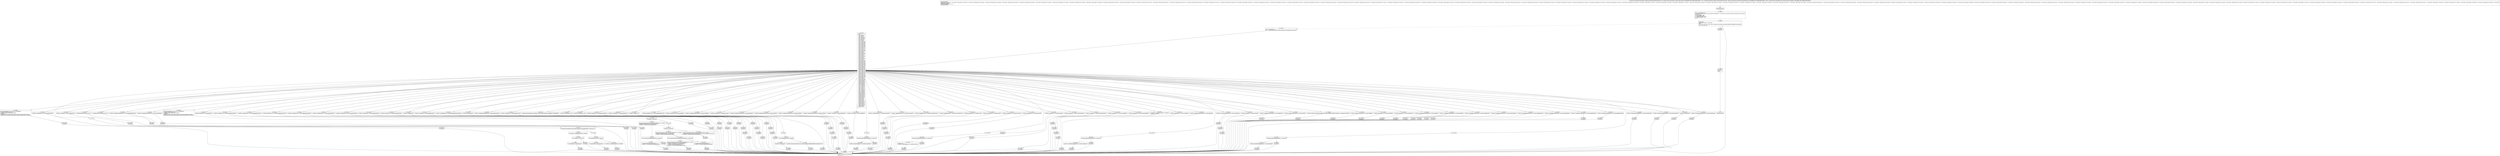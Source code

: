 digraph "CFG forandroidx.constraintlayout.widget.ConstraintSet.populateOverride(Landroid\/content\/Context;Landroidx\/constraintlayout\/widget\/ConstraintSet$Constraint;Landroid\/content\/res\/TypedArray;)V" {
Node_213 [shape=record,label="{213\:\ ?|MTH_ENTER_BLOCK\l}"];
Node_215 [shape=record,label="{215\:\ 0x0000|int r2 = r18.getIndexCount()\landroidx.constraintlayout.widget.ConstraintSet$Constraint$Delta r3 = new androidx.constraintlayout.widget.ConstraintSet.Constraint.Delta()\lr17.mDelta = r3\lr17.motion.mApply = false\lr17.layout.mApply = false\lr17.propertySet.mApply = false\lr17.transform.mApply = false\lr4 = 0\l}"];
Node_216 [shape=record,label="{216\:\ 0x0021|LOOP_START\lLOOP:0: B:216:0x0021\-\>B:330:0x05b1\lPHI: r4 \l  PHI: (r4v5 'i' int) = (r4v4 'i' int), (r4v6 'i' int) binds: [B:215:0x0000, B:330:0x05b1] A[DONT_GENERATE, DONT_INLINE]\l|if (r4 \>= r2) goto L210\l}"];
Node_217 [shape=record,label="{217\:\ 0x0023|int r6 = r18.getIndex(r4)\lint r7 = androidx.constraintlayout.widget.ConstraintSet.overrideMapToConstant.get(r6)\l}"];
Node_218 [shape=record,label="{218\:\ 0x003a|switch(r7) \{\l    case 2: goto L208;\l    case 3: goto L5;\l    case 4: goto L5;\l    case 5: goto L206;\l    case 6: goto L204;\l    case 7: goto L202;\l    case 8: goto L197;\l    case 9: goto L5;\l    case 10: goto L5;\l    case 11: goto L195;\l    case 12: goto L193;\l    case 13: goto L191;\l    case 14: goto L189;\l    case 15: goto L187;\l    case 16: goto L185;\l    case 17: goto L183;\l    case 18: goto L181;\l    case 19: goto L179;\l    case 20: goto L177;\l    case 21: goto L175;\l    case 22: goto L173;\l    case 23: goto L171;\l    case 24: goto L169;\l    case 25: goto L5;\l    case 26: goto L5;\l    case 27: goto L167;\l    case 28: goto L165;\l    case 29: goto L5;\l    case 30: goto L5;\l    case 31: goto L160;\l    case 32: goto L5;\l    case 33: goto L5;\l    case 34: goto L158;\l    case 35: goto L5;\l    case 36: goto L5;\l    case 37: goto L156;\l    case 38: goto L154;\l    case 39: goto L152;\l    case 40: goto L150;\l    case 41: goto L148;\l    case 42: goto L146;\l    case 43: goto L144;\l    case 44: goto L139;\l    case 45: goto L137;\l    case 46: goto L135;\l    case 47: goto L133;\l    case 48: goto L131;\l    case 49: goto L129;\l    case 50: goto L127;\l    case 51: goto L125;\l    case 52: goto L123;\l    case 53: goto L118;\l    case 54: goto L116;\l    case 55: goto L114;\l    case 56: goto L112;\l    case 57: goto L110;\l    case 58: goto L108;\l    case 59: goto L106;\l    case 60: goto L104;\l    case 61: goto L5;\l    case 62: goto L102;\l    case 63: goto L100;\l    case 64: goto L98;\l    case 65: goto L92;\l    case 66: goto L90;\l    case 67: goto L88;\l    case 68: goto L86;\l    case 69: goto L84;\l    case 70: goto L82;\l    case 71: goto L80;\l    case 72: goto L78;\l    case 73: goto L76;\l    case 74: goto L74;\l    case 75: goto L72;\l    case 76: goto L70;\l    case 77: goto L68;\l    case 78: goto L66;\l    case 79: goto L64;\l    case 80: goto L62;\l    case 81: goto L60;\l    case 82: goto L58;\l    case 83: goto L56;\l    case 84: goto L54;\l    case 85: goto L52;\l    case 86: goto L35;\l    case 87: goto L33;\l    case 88: goto L5;\l    case 89: goto L5;\l    case 90: goto L5;\l    case 91: goto L5;\l    case 92: goto L5;\l    case 93: goto L31;\l    case 94: goto L29;\l    case 95: goto L27;\l    case 96: goto L25;\l    case 97: goto L23;\l    case 98: goto L10;\l    case 99: goto L8;\l    default: goto L5;\l\}\l}"];
Node_219 [shape=record,label="{219\:\ 0x003d|java.lang.StringBuilder r8 = new java.lang.StringBuilder()\lr8.append(\"Unknown attribute 0x\")\lr8.append(java.lang.Integer.toHexString(r6))\lr8.append(\"   \")\lr8.append(androidx.constraintlayout.widget.ConstraintSet.mapToConstant.get(r6))\landroid.util.Log.w(androidx.constraintlayout.widget.ConstraintSet.TAG, r8.toString())\l}"];
Node_334 [shape=record,label="{334\:\ 0x05b1|SYNTHETIC\l}"];
Node_330 [shape=record,label="{330\:\ 0x05b1|LOOP_END\lLOOP:0: B:216:0x0021\-\>B:330:0x05b1\l|int r4 = r4 + 1\l}"];
Node_220 [shape=record,label="{220\:\ 0x0063|r3.add(99, r18.getBoolean(r6, r17.layout.guidelineUseRtl))\l}"];
Node_335 [shape=record,label="{335\:\ 0x05b1|SYNTHETIC\l}"];
Node_221 [shape=record,label="{221\:\ 0x0072}"];
Node_222 [shape=record,label="{222\:\ 0x0074|if (androidx.constraintlayout.motion.widget.MotionLayout.IS_IN_EDIT_MODE == false) goto L17\l}"];
Node_223 [shape=record,label="{223\:\ 0x0076|r17.mViewId = r18.getResourceId(r6, r17.mViewId)\l}"];
Node_224 [shape=record,label="{224\:\ 0x0080|if (r17.mViewId != (\-1)) goto L16\l}"];
Node_225 [shape=record,label="{225\:\ 0x0082|r17.mTargetString = r18.getString(r6)\l}"];
Node_337 [shape=record,label="{337\:\ 0x05b1|SYNTHETIC\l}"];
Node_336 [shape=record,label="{336\:\ 0x05b1|SYNTHETIC\l}"];
Node_226 [shape=record,label="{226\:\ 0x008a}"];
Node_227 [shape=record,label="{227\:\ 0x0090|if (r18.peekValue(r6).type != 3) goto L21\l}"];
Node_228 [shape=record,label="{228\:\ 0x0092|r17.mTargetString = r18.getString(r6)\l}"];
Node_338 [shape=record,label="{338\:\ 0x05b1|SYNTHETIC\l}"];
Node_229 [shape=record,label="{229\:\ 0x009a|r17.mViewId = r18.getResourceId(r6, r17.mViewId)\l}"];
Node_339 [shape=record,label="{339\:\ 0x05b1|SYNTHETIC\l}"];
Node_230 [shape=record,label="{230\:\ 0x00a4|r3.add(97, r18.getInt(r6, r17.layout.mWrapBehavior))\l}"];
Node_340 [shape=record,label="{340\:\ 0x05b1|SYNTHETIC\l}"];
Node_231 [shape=record,label="{231\:\ 0x00b3|parseDimensionConstraints(r3, r18, r6, 1)\l}"];
Node_341 [shape=record,label="{341\:\ 0x05b1|SYNTHETIC\l}"];
Node_232 [shape=record,label="{232\:\ 0x00b8|parseDimensionConstraints(r3, r18, r6, 0)\l}"];
Node_342 [shape=record,label="{342\:\ 0x05b1|SYNTHETIC\l}"];
Node_233 [shape=record,label="{233\:\ 0x00bd|r3.add(94, r18.getDimensionPixelSize(r6, r17.layout.goneBaselineMargin))\l}"];
Node_343 [shape=record,label="{343\:\ 0x05b1|SYNTHETIC\l}"];
Node_234 [shape=record,label="{234\:\ 0x00cc|r3.add(93, r18.getDimensionPixelSize(r6, r17.layout.baselineMargin))\l}"];
Node_344 [shape=record,label="{344\:\ 0x05b1|SYNTHETIC\l}"];
Node_235 [shape=record,label="{235\:\ 0x00db|java.lang.StringBuilder r8 = new java.lang.StringBuilder()\lr8.append(\"unused attribute 0x\")\lr8.append(java.lang.Integer.toHexString(r6))\lr8.append(\"   \")\lr8.append(androidx.constraintlayout.widget.ConstraintSet.mapToConstant.get(r6))\landroid.util.Log.w(androidx.constraintlayout.widget.ConstraintSet.TAG, r8.toString())\l}"];
Node_345 [shape=record,label="{345\:\ 0x05b1|SYNTHETIC\l}"];
Node_236 [shape=record,label="{236\:\ 0x0101|android.util.TypedValue r8 = r18.peekValue(r6)\l}"];
Node_237 [shape=record,label="{237\:\ 0x010c|if (r8.type != 1) goto L42\l}"];
Node_238 [shape=record,label="{238\:\ 0x010e|androidx.constraintlayout.widget.ConstraintSet$Motion r9 = r17.motion\lr9.mQuantizeInterpolatorID = r18.getResourceId(r6, \-1)\lr3.add(89, r17.motion.mQuantizeInterpolatorID)\l}"];
Node_239 [shape=record,label="{239\:\ 0x0121|if (r17.motion.mQuantizeInterpolatorID == (\-1)) goto L41\l}"];
Node_240 [shape=record,label="{240\:\ 0x0123|r17.motion.mQuantizeInterpolatorType = \-2\lr3.add(88, r17.motion.mQuantizeInterpolatorType)\l}"];
Node_347 [shape=record,label="{347\:\ 0x05b1|SYNTHETIC\l}"];
Node_346 [shape=record,label="{346\:\ 0x05b1|SYNTHETIC\l}"];
Node_241 [shape=record,label="{241\:\ 0x0130}"];
Node_242 [shape=record,label="{242\:\ 0x0132|if (r8.type != 3) goto L50\l}"];
Node_243 [shape=record,label="{243\:\ 0x0134|androidx.constraintlayout.widget.ConstraintSet$Motion r9 = r17.motion\lr9.mQuantizeInterpolatorString = r18.getString(r6)\lr3.add(90, r17.motion.mQuantizeInterpolatorString)\l}"];
Node_244 [shape=record,label="{244\:\ 0x014f|if (r17.motion.mQuantizeInterpolatorString.indexOf(\"\/\") \<= 0) goto L48\l}"];
Node_245 [shape=record,label="{245\:\ 0x0151|androidx.constraintlayout.widget.ConstraintSet$Motion r9 = r17.motion\lr9.mQuantizeInterpolatorID = r18.getResourceId(r6, \-1)\lr3.add(89, r17.motion.mQuantizeInterpolatorID)\lr17.motion.mQuantizeInterpolatorType = \-2\lr3.add(88, r17.motion.mQuantizeInterpolatorType)\l}"];
Node_348 [shape=record,label="{348\:\ 0x05b1|SYNTHETIC\l}"];
Node_246 [shape=record,label="{246\:\ 0x016d|r17.motion.mQuantizeInterpolatorType = \-1\lr3.add(88, r17.motion.mQuantizeInterpolatorType)\l}"];
Node_349 [shape=record,label="{349\:\ 0x05b1|SYNTHETIC\l}"];
Node_247 [shape=record,label="{247\:\ 0x017a|androidx.constraintlayout.widget.ConstraintSet$Motion r9 = r17.motion\lr9.mQuantizeInterpolatorType = r18.getInteger(r6, r17.motion.mQuantizeInterpolatorID)\lr3.add(88, r17.motion.mQuantizeInterpolatorType)\l}"];
Node_350 [shape=record,label="{350\:\ 0x05b1|SYNTHETIC\l}"];
Node_248 [shape=record,label="{248\:\ 0x018f|r3.add(85, r18.getFloat(r6, r17.motion.mQuantizeMotionPhase))\l}"];
Node_351 [shape=record,label="{351\:\ 0x05b1|SYNTHETIC\l}"];
Node_249 [shape=record,label="{249\:\ 0x019e|r3.add(84, r18.getInteger(r6, r17.motion.mQuantizeMotionSteps))\l}"];
Node_352 [shape=record,label="{352\:\ 0x05b1|SYNTHETIC\l}"];
Node_250 [shape=record,label="{250\:\ 0x01ad|r3.add(83, lookupID(r18, r6, r17.transform.transformPivotTarget))\l}"];
Node_353 [shape=record,label="{353\:\ 0x05b1|SYNTHETIC\l}"];
Node_251 [shape=record,label="{251\:\ 0x01bc|r3.add(82, r18.getInteger(r6, r17.motion.mAnimateCircleAngleTo))\l}"];
Node_354 [shape=record,label="{354\:\ 0x05b1|SYNTHETIC\l}"];
Node_252 [shape=record,label="{252\:\ 0x01cb|r3.add(81, r18.getBoolean(r6, r17.layout.constrainedHeight))\l}"];
Node_355 [shape=record,label="{355\:\ 0x05b1|SYNTHETIC\l}"];
Node_253 [shape=record,label="{253\:\ 0x01da|r3.add(80, r18.getBoolean(r6, r17.layout.constrainedWidth))\l}"];
Node_356 [shape=record,label="{356\:\ 0x05b1|SYNTHETIC\l}"];
Node_254 [shape=record,label="{254\:\ 0x01e9|r3.add(79, r18.getFloat(r6, r17.motion.mMotionStagger))\l}"];
Node_357 [shape=record,label="{357\:\ 0x05b1|SYNTHETIC\l}"];
Node_255 [shape=record,label="{255\:\ 0x01f8|r3.add(78, r18.getInt(r6, r17.propertySet.mVisibilityMode))\l}"];
Node_358 [shape=record,label="{358\:\ 0x05b1|SYNTHETIC\l}"];
Node_256 [shape=record,label="{256\:\ 0x0207|r3.add(77, r18.getString(r6))\l}"];
Node_359 [shape=record,label="{359\:\ 0x05b1|SYNTHETIC\l}"];
Node_257 [shape=record,label="{257\:\ 0x0212|r3.add(76, r18.getInt(r6, r17.motion.mPathMotionArc))\l}"];
Node_360 [shape=record,label="{360\:\ 0x05b1|SYNTHETIC\l}"];
Node_258 [shape=record,label="{258\:\ 0x0221|r3.add(75, r18.getBoolean(r6, r17.layout.mBarrierAllowsGoneWidgets))\l}"];
Node_361 [shape=record,label="{361\:\ 0x05b1|SYNTHETIC\l}"];
Node_259 [shape=record,label="{259\:\ 0x0230|r3.add(74, r18.getString(r6))\l}"];
Node_362 [shape=record,label="{362\:\ 0x05b1|SYNTHETIC\l}"];
Node_260 [shape=record,label="{260\:\ 0x023b|r3.add(73, r18.getDimensionPixelSize(r6, r17.layout.mBarrierMargin))\l}"];
Node_363 [shape=record,label="{363\:\ 0x05b1|SYNTHETIC\l}"];
Node_261 [shape=record,label="{261\:\ 0x024a|r3.add(72, r18.getInt(r6, r17.layout.mBarrierDirection))\l}"];
Node_364 [shape=record,label="{364\:\ 0x05b1|SYNTHETIC\l}"];
Node_262 [shape=record,label="{262\:\ 0x0259|android.util.Log.e(androidx.constraintlayout.widget.ConstraintSet.TAG, \"CURRENTLY UNSUPPORTED\")\l}"];
Node_365 [shape=record,label="{365\:\ 0x05b1|SYNTHETIC\l}"];
Node_263 [shape=record,label="{263\:\ 0x0260|r3.add(70, r18.getFloat(r6, 1.0f))\l}"];
Node_366 [shape=record,label="{366\:\ 0x05b1|SYNTHETIC\l}"];
Node_264 [shape=record,label="{264\:\ 0x026b|r3.add(69, r18.getFloat(r6, 1.0f))\l}"];
Node_367 [shape=record,label="{367\:\ 0x05b1|SYNTHETIC\l}"];
Node_265 [shape=record,label="{265\:\ 0x0276|r3.add(68, r18.getFloat(r6, r17.propertySet.mProgress))\l}"];
Node_368 [shape=record,label="{368\:\ 0x05b1|SYNTHETIC\l}"];
Node_266 [shape=record,label="{266\:\ 0x0285|r3.add(67, r18.getFloat(r6, r17.motion.mPathRotate))\l}"];
Node_369 [shape=record,label="{369\:\ 0x05b1|SYNTHETIC\l}"];
Node_267 [shape=record,label="{267\:\ 0x0294|r3.add(66, r18.getInt(r6, 0))\l}"];
Node_370 [shape=record,label="{370\:\ 0x05b1|SYNTHETIC\l}"];
Node_268 [shape=record,label="{268\:\ 0x029f}"];
Node_269 [shape=record,label="{269\:\ 0x02a7|if (r18.peekValue(r6).type != 3) goto L96\l}"];
Node_270 [shape=record,label="{270\:\ 0x02a9|r3.add(65, r18.getString(r6))\l}"];
Node_371 [shape=record,label="{371\:\ 0x05b1|SYNTHETIC\l}"];
Node_271 [shape=record,label="{271\:\ 0x02b2|r3.add(65, androidx.constraintlayout.core.motion.utils.Easing.NAMED_EASING[r18.getInteger(r6, 0)])\l}"];
Node_372 [shape=record,label="{372\:\ 0x05b1|SYNTHETIC\l}"];
Node_272 [shape=record,label="{272\:\ 0x02bf|r3.add(64, lookupID(r18, r6, r17.motion.mAnimateRelativeTo))\l}"];
Node_373 [shape=record,label="{373\:\ 0x05b1|SYNTHETIC\l}"];
Node_273 [shape=record,label="{273\:\ 0x02ce|r3.add(63, r18.getFloat(r6, r17.layout.circleAngle))\l}"];
Node_374 [shape=record,label="{374\:\ 0x05b1|SYNTHETIC\l}"];
Node_274 [shape=record,label="{274\:\ 0x02dd|r3.add(62, r18.getDimensionPixelSize(r6, r17.layout.circleRadius))\l}"];
Node_375 [shape=record,label="{375\:\ 0x05b1|SYNTHETIC\l}"];
Node_275 [shape=record,label="{275\:\ 0x02ec|r3.add(60, r18.getFloat(r6, r17.transform.rotation))\l}"];
Node_376 [shape=record,label="{376\:\ 0x05b1|SYNTHETIC\l}"];
Node_276 [shape=record,label="{276\:\ 0x02fb|r3.add(59, r18.getDimensionPixelSize(r6, r17.layout.heightMin))\l}"];
Node_377 [shape=record,label="{377\:\ 0x05b1|SYNTHETIC\l}"];
Node_277 [shape=record,label="{277\:\ 0x030a|r3.add(58, r18.getDimensionPixelSize(r6, r17.layout.widthMin))\l}"];
Node_378 [shape=record,label="{378\:\ 0x05b1|SYNTHETIC\l}"];
Node_278 [shape=record,label="{278\:\ 0x0319|r3.add(57, r18.getDimensionPixelSize(r6, r17.layout.heightMax))\l}"];
Node_379 [shape=record,label="{379\:\ 0x05b1|SYNTHETIC\l}"];
Node_279 [shape=record,label="{279\:\ 0x0328|r3.add(56, r18.getDimensionPixelSize(r6, r17.layout.widthMax))\l}"];
Node_380 [shape=record,label="{380\:\ 0x05b1|SYNTHETIC\l}"];
Node_280 [shape=record,label="{280\:\ 0x0337|r3.add(55, r18.getInt(r6, r17.layout.heightDefault))\l}"];
Node_381 [shape=record,label="{381\:\ 0x05b1|SYNTHETIC\l}"];
Node_281 [shape=record,label="{281\:\ 0x0346|r3.add(54, r18.getInt(r6, r17.layout.widthDefault))\l}"];
Node_382 [shape=record,label="{382\:\ 0x05b1|SYNTHETIC\l}"];
Node_282 [shape=record,label="{282\:\ 0x0355}"];
Node_283 [shape=record,label="{283\:\ 0x0357|if (android.os.Build.VERSION.SDK_INT \< 21) goto L122\l}"];
Node_284 [shape=record,label="{284\:\ 0x0359|r3.add(53, r18.getDimension(r6, r17.transform.translationZ))\l}"];
Node_384 [shape=record,label="{384\:\ 0x05b1|SYNTHETIC\l}"];
Node_383 [shape=record,label="{383\:\ 0x05b1|SYNTHETIC\l}"];
Node_285 [shape=record,label="{285\:\ 0x0368|r3.add(52, r18.getDimension(r6, r17.transform.translationY))\l}"];
Node_385 [shape=record,label="{385\:\ 0x05b1|SYNTHETIC\l}"];
Node_286 [shape=record,label="{286\:\ 0x0377|r3.add(51, r18.getDimension(r6, r17.transform.translationX))\l}"];
Node_386 [shape=record,label="{386\:\ 0x05b1|SYNTHETIC\l}"];
Node_287 [shape=record,label="{287\:\ 0x0386|r3.add(50, r18.getDimension(r6, r17.transform.transformPivotY))\l}"];
Node_387 [shape=record,label="{387\:\ 0x05b1|SYNTHETIC\l}"];
Node_288 [shape=record,label="{288\:\ 0x0395|r3.add(49, r18.getDimension(r6, r17.transform.transformPivotX))\l}"];
Node_388 [shape=record,label="{388\:\ 0x05b1|SYNTHETIC\l}"];
Node_289 [shape=record,label="{289\:\ 0x03a4|r3.add(48, r18.getFloat(r6, r17.transform.scaleY))\l}"];
Node_389 [shape=record,label="{389\:\ 0x05b1|SYNTHETIC\l}"];
Node_290 [shape=record,label="{290\:\ 0x03b3|r3.add(47, r18.getFloat(r6, r17.transform.scaleX))\l}"];
Node_390 [shape=record,label="{390\:\ 0x05b1|SYNTHETIC\l}"];
Node_291 [shape=record,label="{291\:\ 0x03c2|r3.add(46, r18.getFloat(r6, r17.transform.rotationY))\l}"];
Node_391 [shape=record,label="{391\:\ 0x05b1|SYNTHETIC\l}"];
Node_292 [shape=record,label="{292\:\ 0x03d1|r3.add(45, r18.getFloat(r6, r17.transform.rotationX))\l}"];
Node_392 [shape=record,label="{392\:\ 0x05b1|SYNTHETIC\l}"];
Node_293 [shape=record,label="{293\:\ 0x03e0}"];
Node_294 [shape=record,label="{294\:\ 0x03e2|if (android.os.Build.VERSION.SDK_INT \< 21) goto L143\l}"];
Node_295 [shape=record,label="{295\:\ 0x03e4|r3.add(44, true)\lr3.add(44, r18.getDimension(r6, r17.transform.elevation))\l}"];
Node_394 [shape=record,label="{394\:\ 0x05b1|SYNTHETIC\l}"];
Node_393 [shape=record,label="{393\:\ 0x05b1|SYNTHETIC\l}"];
Node_296 [shape=record,label="{296\:\ 0x03f6|r3.add(43, r18.getFloat(r6, r17.propertySet.alpha))\l}"];
Node_395 [shape=record,label="{395\:\ 0x05b1|SYNTHETIC\l}"];
Node_297 [shape=record,label="{297\:\ 0x0405|r3.add(42, r18.getInt(r6, r17.layout.verticalChainStyle))\l}"];
Node_396 [shape=record,label="{396\:\ 0x05b1|SYNTHETIC\l}"];
Node_298 [shape=record,label="{298\:\ 0x0414|r3.add(41, r18.getInt(r6, r17.layout.horizontalChainStyle))\l}"];
Node_397 [shape=record,label="{397\:\ 0x05b1|SYNTHETIC\l}"];
Node_299 [shape=record,label="{299\:\ 0x0423|r3.add(40, r18.getFloat(r6, r17.layout.verticalWeight))\l}"];
Node_398 [shape=record,label="{398\:\ 0x05b1|SYNTHETIC\l}"];
Node_300 [shape=record,label="{300\:\ 0x0432|r3.add(39, r18.getFloat(r6, r17.layout.horizontalWeight))\l}"];
Node_399 [shape=record,label="{399\:\ 0x05b1|SYNTHETIC\l}"];
Node_301 [shape=record,label="{301\:\ 0x0441|r17.mViewId = r18.getResourceId(r6, r17.mViewId)\lr3.add(38, r17.mViewId)\l}"];
Node_400 [shape=record,label="{400\:\ 0x05b1|SYNTHETIC\l}"];
Node_302 [shape=record,label="{302\:\ 0x0452|r3.add(37, r18.getFloat(r6, r17.layout.verticalBias))\l}"];
Node_401 [shape=record,label="{401\:\ 0x05b1|SYNTHETIC\l}"];
Node_303 [shape=record,label="{303\:\ 0x0461|r3.add(34, r18.getDimensionPixelSize(r6, r17.layout.topMargin))\l}"];
Node_402 [shape=record,label="{402\:\ 0x05b1|SYNTHETIC\l}"];
Node_304 [shape=record,label="{304\:\ 0x0470}"];
Node_305 [shape=record,label="{305\:\ 0x0472|if (android.os.Build.VERSION.SDK_INT \< 17) goto L164\l}"];
Node_306 [shape=record,label="{306\:\ 0x0474|r3.add(31, r18.getDimensionPixelSize(r6, r17.layout.startMargin))\l}"];
Node_404 [shape=record,label="{404\:\ 0x05b1|SYNTHETIC\l}"];
Node_403 [shape=record,label="{403\:\ 0x05b1|SYNTHETIC\l}"];
Node_307 [shape=record,label="{307\:\ 0x0483|r3.add(28, r18.getDimensionPixelSize(r6, r17.layout.rightMargin))\l}"];
Node_405 [shape=record,label="{405\:\ 0x05b1|SYNTHETIC\l}"];
Node_308 [shape=record,label="{308\:\ 0x0492|r3.add(27, r18.getInt(r6, r17.layout.orientation))\l}"];
Node_406 [shape=record,label="{406\:\ 0x05b1|SYNTHETIC\l}"];
Node_309 [shape=record,label="{309\:\ 0x04a1|r3.add(24, r18.getDimensionPixelSize(r6, r17.layout.leftMargin))\l}"];
Node_407 [shape=record,label="{407\:\ 0x05b1|SYNTHETIC\l}"];
Node_310 [shape=record,label="{310\:\ 0x04b0|r3.add(23, r18.getLayoutDimension(r6, r17.layout.mWidth))\l}"];
Node_408 [shape=record,label="{408\:\ 0x05b1|SYNTHETIC\l}"];
Node_311 [shape=record,label="{311\:\ 0x04bf|r3.add(22, androidx.constraintlayout.widget.ConstraintSet.VISIBILITY_FLAGS[r18.getInt(r6, r17.propertySet.visibility)])\l}"];
Node_409 [shape=record,label="{409\:\ 0x05b1|SYNTHETIC\l}"];
Node_312 [shape=record,label="{312\:\ 0x04d2|r3.add(21, r18.getLayoutDimension(r6, r17.layout.mHeight))\l}"];
Node_410 [shape=record,label="{410\:\ 0x05b1|SYNTHETIC\l}"];
Node_313 [shape=record,label="{313\:\ 0x04df|r3.add(20, r18.getFloat(r6, r17.layout.horizontalBias))\l}"];
Node_411 [shape=record,label="{411\:\ 0x05b1|SYNTHETIC\l}"];
Node_314 [shape=record,label="{314\:\ 0x04ee|r3.add(19, r18.getFloat(r6, r17.layout.guidePercent))\l}"];
Node_412 [shape=record,label="{412\:\ 0x05b1|SYNTHETIC\l}"];
Node_315 [shape=record,label="{315\:\ 0x04fd|r3.add(18, r18.getDimensionPixelOffset(r6, r17.layout.guideEnd))\l}"];
Node_413 [shape=record,label="{413\:\ 0x05b1|SYNTHETIC\l}"];
Node_316 [shape=record,label="{316\:\ 0x050c|r3.add(17, r18.getDimensionPixelOffset(r6, r17.layout.guideBegin))\l}"];
Node_414 [shape=record,label="{414\:\ 0x05b1|SYNTHETIC\l}"];
Node_317 [shape=record,label="{317\:\ 0x0519|r3.add(16, r18.getDimensionPixelSize(r6, r17.layout.goneTopMargin))\l}"];
Node_415 [shape=record,label="{415\:\ 0x05b1|SYNTHETIC\l}"];
Node_318 [shape=record,label="{318\:\ 0x0528|r3.add(15, r18.getDimensionPixelSize(r6, r17.layout.goneStartMargin))\l}"];
Node_416 [shape=record,label="{416\:\ 0x05b1|SYNTHETIC\l}"];
Node_319 [shape=record,label="{319\:\ 0x0537|r3.add(14, r18.getDimensionPixelSize(r6, r17.layout.goneRightMargin))\l}"];
Node_417 [shape=record,label="{417\:\ 0x05b1|SYNTHETIC\l}"];
Node_320 [shape=record,label="{320\:\ 0x0545|r3.add(13, r18.getDimensionPixelSize(r6, r17.layout.goneLeftMargin))\l}"];
Node_418 [shape=record,label="{418\:\ 0x05b1|SYNTHETIC\l}"];
Node_321 [shape=record,label="{321\:\ 0x0553|r3.add(12, r18.getDimensionPixelSize(r6, r17.layout.goneEndMargin))\l}"];
Node_419 [shape=record,label="{419\:\ 0x05b1|SYNTHETIC\l}"];
Node_322 [shape=record,label="{322\:\ 0x0561|r3.add(11, r18.getDimensionPixelSize(r6, r17.layout.goneBottomMargin))\l}"];
Node_420 [shape=record,label="{420\:\ 0x05b1|SYNTHETIC\l}"];
Node_323 [shape=record,label="{323\:\ 0x056f}"];
Node_324 [shape=record,label="{324\:\ 0x0571|if (android.os.Build.VERSION.SDK_INT \< 17) goto L201\l}"];
Node_325 [shape=record,label="{325\:\ 0x0573|r3.add(8, r18.getDimensionPixelSize(r6, r17.layout.endMargin))\l}"];
Node_422 [shape=record,label="{422\:\ 0x05b1|SYNTHETIC\l}"];
Node_421 [shape=record,label="{421\:\ 0x05b1|SYNTHETIC\l}"];
Node_326 [shape=record,label="{326\:\ 0x0581|r3.add(7, r18.getDimensionPixelOffset(r6, r17.layout.editorAbsoluteY))\l}"];
Node_423 [shape=record,label="{423\:\ 0x05b1|SYNTHETIC\l}"];
Node_327 [shape=record,label="{327\:\ 0x058e|r3.add(6, r18.getDimensionPixelOffset(r6, r17.layout.editorAbsoluteX))\l}"];
Node_424 [shape=record,label="{424\:\ 0x05b1|SYNTHETIC\l}"];
Node_328 [shape=record,label="{328\:\ 0x059b|r3.add(5, r18.getString(r6))\l}"];
Node_425 [shape=record,label="{425\:\ 0x05b1|SYNTHETIC\l}"];
Node_329 [shape=record,label="{329\:\ 0x05a4|r3.add(2, r18.getDimensionPixelSize(r6, r17.layout.bottomMargin))\l}"];
Node_333 [shape=record,label="{333\:\ 0x05b1|SYNTHETIC\l}"];
Node_332 [shape=record,label="{332\:\ 0x05b5|SYNTHETIC\l}"];
Node_331 [shape=record,label="{331\:\ 0x05b5|RETURN\l|return\l}"];
Node_214 [shape=record,label="{214\:\ ?|MTH_EXIT_BLOCK\l}"];
MethodNode[shape=record,label="{private static void androidx.constraintlayout.widget.ConstraintSet.populateOverride((r16v0 'ctx' android.content.Context A[D('ctx' android.content.Context), IMMUTABLE_TYPE, METHOD_ARGUMENT]), (r17v0 'c' androidx.constraintlayout.widget.ConstraintSet$Constraint A[D('c' androidx.constraintlayout.widget.ConstraintSet$Constraint), IMMUTABLE_TYPE, METHOD_ARGUMENT]), (r18v0 'a' android.content.res.TypedArray A[D('a' android.content.res.TypedArray), IMMUTABLE_TYPE, METHOD_ARGUMENT]))  | USE_LINES_HINTS\lBACK_EDGE: B:330:0x05b1 \-\> B:216:0x0021, CROSS_EDGE: B:220:0x0063 \-\> B:330:0x05b1, CROSS_EDGE: B:225:0x0082 \-\> B:330:0x05b1, CROSS_EDGE: B:224:0x0080 \-\> B:330:0x05b1, CROSS_EDGE: B:228:0x0092 \-\> B:330:0x05b1, CROSS_EDGE: B:229:0x009a \-\> B:330:0x05b1, CROSS_EDGE: B:230:0x00a4 \-\> B:330:0x05b1, CROSS_EDGE: B:231:0x00b3 \-\> B:330:0x05b1, CROSS_EDGE: B:232:0x00b8 \-\> B:330:0x05b1, CROSS_EDGE: B:233:0x00bd \-\> B:330:0x05b1, CROSS_EDGE: B:234:0x00cc \-\> B:330:0x05b1, CROSS_EDGE: B:235:0x00db \-\> B:330:0x05b1, CROSS_EDGE: B:240:0x0123 \-\> B:330:0x05b1, CROSS_EDGE: B:239:0x0121 \-\> B:330:0x05b1, CROSS_EDGE: B:245:0x0151 \-\> B:330:0x05b1, CROSS_EDGE: B:246:0x016d \-\> B:330:0x05b1, CROSS_EDGE: B:247:0x017a \-\> B:330:0x05b1, CROSS_EDGE: B:248:0x018f \-\> B:330:0x05b1, CROSS_EDGE: B:249:0x019e \-\> B:330:0x05b1, CROSS_EDGE: B:250:0x01ad \-\> B:330:0x05b1, CROSS_EDGE: B:251:0x01bc \-\> B:330:0x05b1, CROSS_EDGE: B:252:0x01cb \-\> B:330:0x05b1, CROSS_EDGE: B:253:0x01da \-\> B:330:0x05b1, CROSS_EDGE: B:254:0x01e9 \-\> B:330:0x05b1, CROSS_EDGE: B:255:0x01f8 \-\> B:330:0x05b1, CROSS_EDGE: B:256:0x0207 \-\> B:330:0x05b1, CROSS_EDGE: B:257:0x0212 \-\> B:330:0x05b1, CROSS_EDGE: B:258:0x0221 \-\> B:330:0x05b1, CROSS_EDGE: B:259:0x0230 \-\> B:330:0x05b1, CROSS_EDGE: B:260:0x023b \-\> B:330:0x05b1, CROSS_EDGE: B:261:0x024a \-\> B:330:0x05b1, CROSS_EDGE: B:262:0x0259 \-\> B:330:0x05b1, CROSS_EDGE: B:263:0x0260 \-\> B:330:0x05b1, CROSS_EDGE: B:264:0x026b \-\> B:330:0x05b1, CROSS_EDGE: B:265:0x0276 \-\> B:330:0x05b1, CROSS_EDGE: B:266:0x0285 \-\> B:330:0x05b1, CROSS_EDGE: B:267:0x0294 \-\> B:330:0x05b1, CROSS_EDGE: B:270:0x02a9 \-\> B:330:0x05b1, CROSS_EDGE: B:271:0x02b2 \-\> B:330:0x05b1, CROSS_EDGE: B:272:0x02bf \-\> B:330:0x05b1, CROSS_EDGE: B:273:0x02ce \-\> B:330:0x05b1, CROSS_EDGE: B:274:0x02dd \-\> B:330:0x05b1, CROSS_EDGE: B:275:0x02ec \-\> B:330:0x05b1, CROSS_EDGE: B:276:0x02fb \-\> B:330:0x05b1, CROSS_EDGE: B:277:0x030a \-\> B:330:0x05b1, CROSS_EDGE: B:278:0x0319 \-\> B:330:0x05b1, CROSS_EDGE: B:279:0x0328 \-\> B:330:0x05b1, CROSS_EDGE: B:280:0x0337 \-\> B:330:0x05b1, CROSS_EDGE: B:281:0x0346 \-\> B:330:0x05b1, CROSS_EDGE: B:284:0x0359 \-\> B:330:0x05b1, CROSS_EDGE: B:283:0x0357 \-\> B:330:0x05b1, CROSS_EDGE: B:285:0x0368 \-\> B:330:0x05b1, CROSS_EDGE: B:286:0x0377 \-\> B:330:0x05b1, CROSS_EDGE: B:287:0x0386 \-\> B:330:0x05b1, CROSS_EDGE: B:288:0x0395 \-\> B:330:0x05b1, CROSS_EDGE: B:289:0x03a4 \-\> B:330:0x05b1, CROSS_EDGE: B:290:0x03b3 \-\> B:330:0x05b1, CROSS_EDGE: B:291:0x03c2 \-\> B:330:0x05b1, CROSS_EDGE: B:292:0x03d1 \-\> B:330:0x05b1, CROSS_EDGE: B:295:0x03e4 \-\> B:330:0x05b1, CROSS_EDGE: B:294:0x03e2 \-\> B:330:0x05b1, CROSS_EDGE: B:296:0x03f6 \-\> B:330:0x05b1, CROSS_EDGE: B:297:0x0405 \-\> B:330:0x05b1, CROSS_EDGE: B:298:0x0414 \-\> B:330:0x05b1, CROSS_EDGE: B:299:0x0423 \-\> B:330:0x05b1, CROSS_EDGE: B:300:0x0432 \-\> B:330:0x05b1, CROSS_EDGE: B:301:0x0441 \-\> B:330:0x05b1, CROSS_EDGE: B:302:0x0452 \-\> B:330:0x05b1, CROSS_EDGE: B:303:0x0461 \-\> B:330:0x05b1, CROSS_EDGE: B:306:0x0474 \-\> B:330:0x05b1, CROSS_EDGE: B:305:0x0472 \-\> B:330:0x05b1, CROSS_EDGE: B:307:0x0483 \-\> B:330:0x05b1, CROSS_EDGE: B:308:0x0492 \-\> B:330:0x05b1, CROSS_EDGE: B:309:0x04a1 \-\> B:330:0x05b1, CROSS_EDGE: B:310:0x04b0 \-\> B:330:0x05b1, CROSS_EDGE: B:311:0x04bf \-\> B:330:0x05b1, CROSS_EDGE: B:312:0x04d2 \-\> B:330:0x05b1, CROSS_EDGE: B:313:0x04df \-\> B:330:0x05b1, CROSS_EDGE: B:314:0x04ee \-\> B:330:0x05b1, CROSS_EDGE: B:315:0x04fd \-\> B:330:0x05b1, CROSS_EDGE: B:316:0x050c \-\> B:330:0x05b1, CROSS_EDGE: B:317:0x0519 \-\> B:330:0x05b1, CROSS_EDGE: B:318:0x0528 \-\> B:330:0x05b1, CROSS_EDGE: B:319:0x0537 \-\> B:330:0x05b1, CROSS_EDGE: B:320:0x0545 \-\> B:330:0x05b1, CROSS_EDGE: B:321:0x0553 \-\> B:330:0x05b1, CROSS_EDGE: B:322:0x0561 \-\> B:330:0x05b1, CROSS_EDGE: B:325:0x0573 \-\> B:330:0x05b1, CROSS_EDGE: B:324:0x0571 \-\> B:330:0x05b1, CROSS_EDGE: B:326:0x0581 \-\> B:330:0x05b1, CROSS_EDGE: B:327:0x058e \-\> B:330:0x05b1, CROSS_EDGE: B:328:0x059b \-\> B:330:0x05b1, CROSS_EDGE: B:329:0x05a4 \-\> B:330:0x05b1\lINLINE_NOT_NEEDED\lMETHOD_PARAMETERS: [ctx, c, a]\lTYPE_VARS: EMPTY\l}"];
MethodNode -> Node_213;Node_213 -> Node_215;
Node_215 -> Node_216;
Node_216 -> Node_217[style=dashed];
Node_216 -> Node_332;
Node_217 -> Node_218;
Node_218 -> Node_219;
Node_218 -> Node_220;
Node_218 -> Node_221;
Node_218 -> Node_230;
Node_218 -> Node_231;
Node_218 -> Node_232;
Node_218 -> Node_233;
Node_218 -> Node_234;
Node_218 -> Node_235;
Node_218 -> Node_236;
Node_218 -> Node_248;
Node_218 -> Node_249;
Node_218 -> Node_250;
Node_218 -> Node_251;
Node_218 -> Node_252;
Node_218 -> Node_253;
Node_218 -> Node_254;
Node_218 -> Node_255;
Node_218 -> Node_256;
Node_218 -> Node_257;
Node_218 -> Node_258;
Node_218 -> Node_259;
Node_218 -> Node_260;
Node_218 -> Node_261;
Node_218 -> Node_262;
Node_218 -> Node_263;
Node_218 -> Node_264;
Node_218 -> Node_265;
Node_218 -> Node_266;
Node_218 -> Node_267;
Node_218 -> Node_268;
Node_218 -> Node_272;
Node_218 -> Node_273;
Node_218 -> Node_274;
Node_218 -> Node_275;
Node_218 -> Node_276;
Node_218 -> Node_277;
Node_218 -> Node_278;
Node_218 -> Node_279;
Node_218 -> Node_280;
Node_218 -> Node_281;
Node_218 -> Node_282;
Node_218 -> Node_285;
Node_218 -> Node_286;
Node_218 -> Node_287;
Node_218 -> Node_288;
Node_218 -> Node_289;
Node_218 -> Node_290;
Node_218 -> Node_291;
Node_218 -> Node_292;
Node_218 -> Node_293;
Node_218 -> Node_296;
Node_218 -> Node_297;
Node_218 -> Node_298;
Node_218 -> Node_299;
Node_218 -> Node_300;
Node_218 -> Node_301;
Node_218 -> Node_302;
Node_218 -> Node_303;
Node_218 -> Node_304;
Node_218 -> Node_307;
Node_218 -> Node_308;
Node_218 -> Node_309;
Node_218 -> Node_310;
Node_218 -> Node_311;
Node_218 -> Node_312;
Node_218 -> Node_313;
Node_218 -> Node_314;
Node_218 -> Node_315;
Node_218 -> Node_316;
Node_218 -> Node_317;
Node_218 -> Node_318;
Node_218 -> Node_319;
Node_218 -> Node_320;
Node_218 -> Node_321;
Node_218 -> Node_322;
Node_218 -> Node_323;
Node_218 -> Node_326;
Node_218 -> Node_327;
Node_218 -> Node_328;
Node_218 -> Node_329;
Node_219 -> Node_334;
Node_334 -> Node_330;
Node_330 -> Node_216;
Node_220 -> Node_335;
Node_335 -> Node_330;
Node_221 -> Node_222;
Node_222 -> Node_223[style=dashed];
Node_222 -> Node_226;
Node_223 -> Node_224;
Node_224 -> Node_225[style=dashed];
Node_224 -> Node_336;
Node_225 -> Node_337;
Node_337 -> Node_330;
Node_336 -> Node_330;
Node_226 -> Node_227;
Node_227 -> Node_228[style=dashed];
Node_227 -> Node_229;
Node_228 -> Node_338;
Node_338 -> Node_330;
Node_229 -> Node_339;
Node_339 -> Node_330;
Node_230 -> Node_340;
Node_340 -> Node_330;
Node_231 -> Node_341;
Node_341 -> Node_330;
Node_232 -> Node_342;
Node_342 -> Node_330;
Node_233 -> Node_343;
Node_343 -> Node_330;
Node_234 -> Node_344;
Node_344 -> Node_330;
Node_235 -> Node_345;
Node_345 -> Node_330;
Node_236 -> Node_237;
Node_237 -> Node_238[style=dashed];
Node_237 -> Node_241;
Node_238 -> Node_239;
Node_239 -> Node_240[style=dashed];
Node_239 -> Node_346;
Node_240 -> Node_347;
Node_347 -> Node_330;
Node_346 -> Node_330;
Node_241 -> Node_242;
Node_242 -> Node_243[style=dashed];
Node_242 -> Node_247;
Node_243 -> Node_244;
Node_244 -> Node_245[style=dashed];
Node_244 -> Node_246;
Node_245 -> Node_348;
Node_348 -> Node_330;
Node_246 -> Node_349;
Node_349 -> Node_330;
Node_247 -> Node_350;
Node_350 -> Node_330;
Node_248 -> Node_351;
Node_351 -> Node_330;
Node_249 -> Node_352;
Node_352 -> Node_330;
Node_250 -> Node_353;
Node_353 -> Node_330;
Node_251 -> Node_354;
Node_354 -> Node_330;
Node_252 -> Node_355;
Node_355 -> Node_330;
Node_253 -> Node_356;
Node_356 -> Node_330;
Node_254 -> Node_357;
Node_357 -> Node_330;
Node_255 -> Node_358;
Node_358 -> Node_330;
Node_256 -> Node_359;
Node_359 -> Node_330;
Node_257 -> Node_360;
Node_360 -> Node_330;
Node_258 -> Node_361;
Node_361 -> Node_330;
Node_259 -> Node_362;
Node_362 -> Node_330;
Node_260 -> Node_363;
Node_363 -> Node_330;
Node_261 -> Node_364;
Node_364 -> Node_330;
Node_262 -> Node_365;
Node_365 -> Node_330;
Node_263 -> Node_366;
Node_366 -> Node_330;
Node_264 -> Node_367;
Node_367 -> Node_330;
Node_265 -> Node_368;
Node_368 -> Node_330;
Node_266 -> Node_369;
Node_369 -> Node_330;
Node_267 -> Node_370;
Node_370 -> Node_330;
Node_268 -> Node_269;
Node_269 -> Node_270[style=dashed];
Node_269 -> Node_271;
Node_270 -> Node_371;
Node_371 -> Node_330;
Node_271 -> Node_372;
Node_372 -> Node_330;
Node_272 -> Node_373;
Node_373 -> Node_330;
Node_273 -> Node_374;
Node_374 -> Node_330;
Node_274 -> Node_375;
Node_375 -> Node_330;
Node_275 -> Node_376;
Node_376 -> Node_330;
Node_276 -> Node_377;
Node_377 -> Node_330;
Node_277 -> Node_378;
Node_378 -> Node_330;
Node_278 -> Node_379;
Node_379 -> Node_330;
Node_279 -> Node_380;
Node_380 -> Node_330;
Node_280 -> Node_381;
Node_381 -> Node_330;
Node_281 -> Node_382;
Node_382 -> Node_330;
Node_282 -> Node_283;
Node_283 -> Node_284[style=dashed];
Node_283 -> Node_383;
Node_284 -> Node_384;
Node_384 -> Node_330;
Node_383 -> Node_330;
Node_285 -> Node_385;
Node_385 -> Node_330;
Node_286 -> Node_386;
Node_386 -> Node_330;
Node_287 -> Node_387;
Node_387 -> Node_330;
Node_288 -> Node_388;
Node_388 -> Node_330;
Node_289 -> Node_389;
Node_389 -> Node_330;
Node_290 -> Node_390;
Node_390 -> Node_330;
Node_291 -> Node_391;
Node_391 -> Node_330;
Node_292 -> Node_392;
Node_392 -> Node_330;
Node_293 -> Node_294;
Node_294 -> Node_295[style=dashed];
Node_294 -> Node_393;
Node_295 -> Node_394;
Node_394 -> Node_330;
Node_393 -> Node_330;
Node_296 -> Node_395;
Node_395 -> Node_330;
Node_297 -> Node_396;
Node_396 -> Node_330;
Node_298 -> Node_397;
Node_397 -> Node_330;
Node_299 -> Node_398;
Node_398 -> Node_330;
Node_300 -> Node_399;
Node_399 -> Node_330;
Node_301 -> Node_400;
Node_400 -> Node_330;
Node_302 -> Node_401;
Node_401 -> Node_330;
Node_303 -> Node_402;
Node_402 -> Node_330;
Node_304 -> Node_305;
Node_305 -> Node_306[style=dashed];
Node_305 -> Node_403;
Node_306 -> Node_404;
Node_404 -> Node_330;
Node_403 -> Node_330;
Node_307 -> Node_405;
Node_405 -> Node_330;
Node_308 -> Node_406;
Node_406 -> Node_330;
Node_309 -> Node_407;
Node_407 -> Node_330;
Node_310 -> Node_408;
Node_408 -> Node_330;
Node_311 -> Node_409;
Node_409 -> Node_330;
Node_312 -> Node_410;
Node_410 -> Node_330;
Node_313 -> Node_411;
Node_411 -> Node_330;
Node_314 -> Node_412;
Node_412 -> Node_330;
Node_315 -> Node_413;
Node_413 -> Node_330;
Node_316 -> Node_414;
Node_414 -> Node_330;
Node_317 -> Node_415;
Node_415 -> Node_330;
Node_318 -> Node_416;
Node_416 -> Node_330;
Node_319 -> Node_417;
Node_417 -> Node_330;
Node_320 -> Node_418;
Node_418 -> Node_330;
Node_321 -> Node_419;
Node_419 -> Node_330;
Node_322 -> Node_420;
Node_420 -> Node_330;
Node_323 -> Node_324;
Node_324 -> Node_325[style=dashed];
Node_324 -> Node_421;
Node_325 -> Node_422;
Node_422 -> Node_330;
Node_421 -> Node_330;
Node_326 -> Node_423;
Node_423 -> Node_330;
Node_327 -> Node_424;
Node_424 -> Node_330;
Node_328 -> Node_425;
Node_425 -> Node_330;
Node_329 -> Node_333;
Node_333 -> Node_330;
Node_332 -> Node_331;
Node_331 -> Node_214;
}

